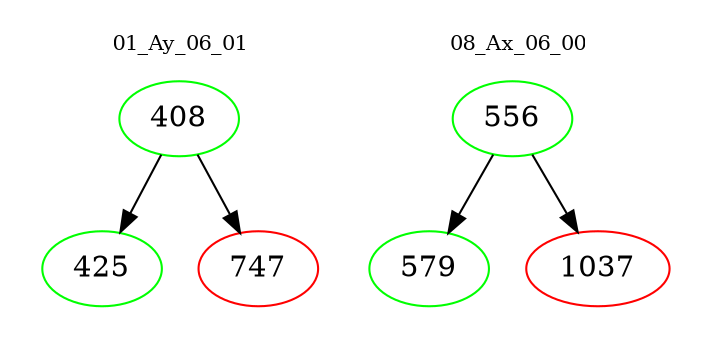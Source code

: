 digraph{
subgraph cluster_0 {
color = white
label = "01_Ay_06_01";
fontsize=10;
T0_408 [label="408", color="green"]
T0_408 -> T0_425 [color="black"]
T0_425 [label="425", color="green"]
T0_408 -> T0_747 [color="black"]
T0_747 [label="747", color="red"]
}
subgraph cluster_1 {
color = white
label = "08_Ax_06_00";
fontsize=10;
T1_556 [label="556", color="green"]
T1_556 -> T1_579 [color="black"]
T1_579 [label="579", color="green"]
T1_556 -> T1_1037 [color="black"]
T1_1037 [label="1037", color="red"]
}
}
